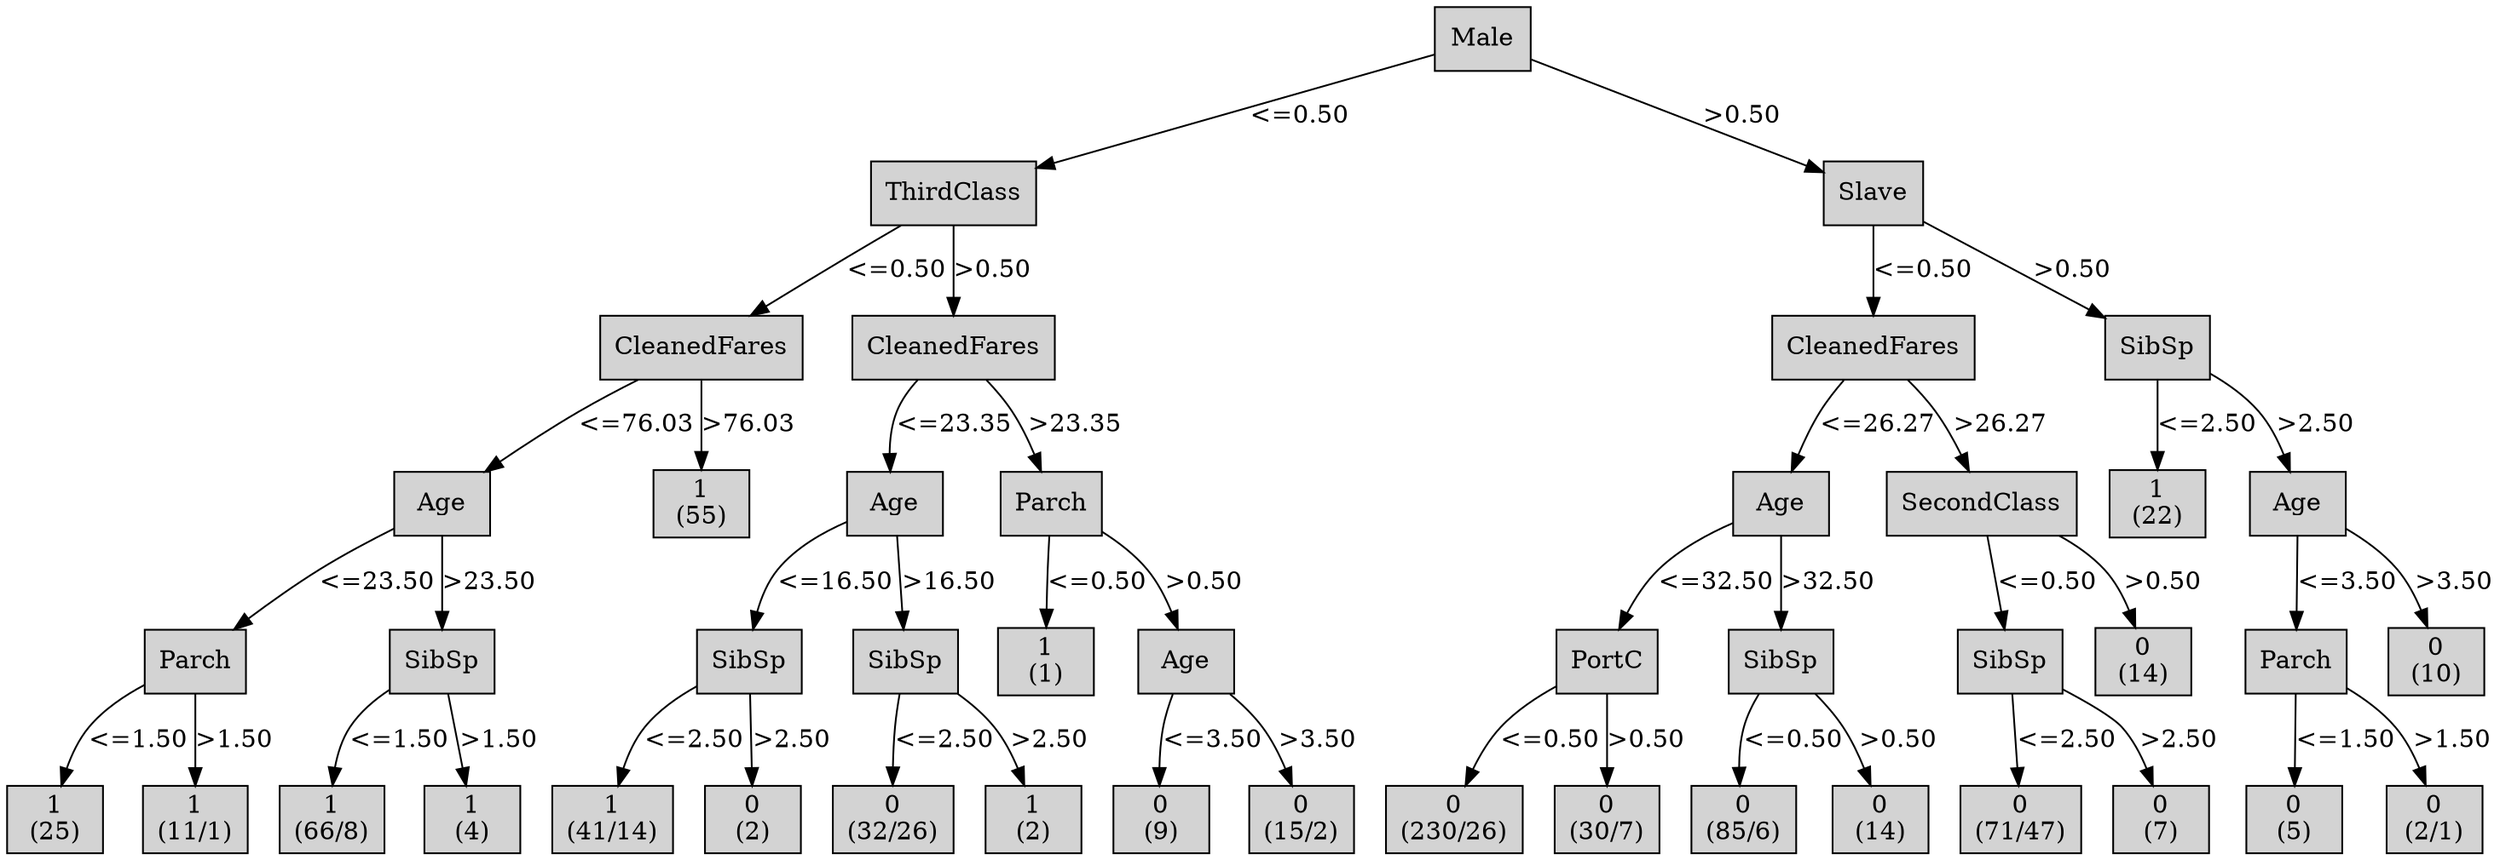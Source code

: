 digraph ID3_Tree {
"0" [shape=box, style=filled, label="Male
", weight=1]
"1" [shape=box, style=filled, label="ThirdClass
", weight=2]
0 -> 1 [ label = "<=0.50"];
"2" [shape=box, style=filled, label="CleanedFares
", weight=3]
1 -> 2 [ label = "<=0.50"];
"3" [shape=box, style=filled, label="Age
", weight=4]
2 -> 3 [ label = "<=76.03"];
"4" [shape=box, style=filled, label="Parch
", weight=5]
3 -> 4 [ label = "<=23.50"];
"5" [shape=box, style=filled, label="1
(25)
", weight=6]
4 -> 5 [ label = "<=1.50"];
"6" [shape=box, style=filled, label="1
(11/1)
", weight=6]
4 -> 6 [ label = ">1.50"];
"7" [shape=box, style=filled, label="SibSp
", weight=5]
3 -> 7 [ label = ">23.50"];
"8" [shape=box, style=filled, label="1
(66/8)
", weight=6]
7 -> 8 [ label = "<=1.50"];
"9" [shape=box, style=filled, label="1
(4)
", weight=6]
7 -> 9 [ label = ">1.50"];
"10" [shape=box, style=filled, label="1
(55)
", weight=4]
2 -> 10 [ label = ">76.03"];
"11" [shape=box, style=filled, label="CleanedFares
", weight=3]
1 -> 11 [ label = ">0.50"];
"12" [shape=box, style=filled, label="Age
", weight=4]
11 -> 12 [ label = "<=23.35"];
"13" [shape=box, style=filled, label="SibSp
", weight=5]
12 -> 13 [ label = "<=16.50"];
"14" [shape=box, style=filled, label="1
(41/14)
", weight=6]
13 -> 14 [ label = "<=2.50"];
"15" [shape=box, style=filled, label="0
(2)
", weight=6]
13 -> 15 [ label = ">2.50"];
"16" [shape=box, style=filled, label="SibSp
", weight=5]
12 -> 16 [ label = ">16.50"];
"17" [shape=box, style=filled, label="0
(32/26)
", weight=6]
16 -> 17 [ label = "<=2.50"];
"18" [shape=box, style=filled, label="1
(2)
", weight=6]
16 -> 18 [ label = ">2.50"];
"19" [shape=box, style=filled, label="Parch
", weight=4]
11 -> 19 [ label = ">23.35"];
"20" [shape=box, style=filled, label="1
(1)
", weight=5]
19 -> 20 [ label = "<=0.50"];
"21" [shape=box, style=filled, label="Age
", weight=5]
19 -> 21 [ label = ">0.50"];
"22" [shape=box, style=filled, label="0
(9)
", weight=6]
21 -> 22 [ label = "<=3.50"];
"23" [shape=box, style=filled, label="0
(15/2)
", weight=6]
21 -> 23 [ label = ">3.50"];
"24" [shape=box, style=filled, label="Slave
", weight=2]
0 -> 24 [ label = ">0.50"];
"25" [shape=box, style=filled, label="CleanedFares
", weight=3]
24 -> 25 [ label = "<=0.50"];
"26" [shape=box, style=filled, label="Age
", weight=4]
25 -> 26 [ label = "<=26.27"];
"27" [shape=box, style=filled, label="PortC
", weight=5]
26 -> 27 [ label = "<=32.50"];
"28" [shape=box, style=filled, label="0
(230/26)
", weight=6]
27 -> 28 [ label = "<=0.50"];
"29" [shape=box, style=filled, label="0
(30/7)
", weight=6]
27 -> 29 [ label = ">0.50"];
"30" [shape=box, style=filled, label="SibSp
", weight=5]
26 -> 30 [ label = ">32.50"];
"31" [shape=box, style=filled, label="0
(85/6)
", weight=6]
30 -> 31 [ label = "<=0.50"];
"32" [shape=box, style=filled, label="0
(14)
", weight=6]
30 -> 32 [ label = ">0.50"];
"33" [shape=box, style=filled, label="SecondClass
", weight=4]
25 -> 33 [ label = ">26.27"];
"34" [shape=box, style=filled, label="SibSp
", weight=5]
33 -> 34 [ label = "<=0.50"];
"35" [shape=box, style=filled, label="0
(71/47)
", weight=6]
34 -> 35 [ label = "<=2.50"];
"36" [shape=box, style=filled, label="0
(7)
", weight=6]
34 -> 36 [ label = ">2.50"];
"37" [shape=box, style=filled, label="0
(14)
", weight=5]
33 -> 37 [ label = ">0.50"];
"38" [shape=box, style=filled, label="SibSp
", weight=3]
24 -> 38 [ label = ">0.50"];
"39" [shape=box, style=filled, label="1
(22)
", weight=4]
38 -> 39 [ label = "<=2.50"];
"40" [shape=box, style=filled, label="Age
", weight=4]
38 -> 40 [ label = ">2.50"];
"41" [shape=box, style=filled, label="Parch
", weight=5]
40 -> 41 [ label = "<=3.50"];
"42" [shape=box, style=filled, label="0
(5)
", weight=6]
41 -> 42 [ label = "<=1.50"];
"43" [shape=box, style=filled, label="0
(2/1)
", weight=6]
41 -> 43 [ label = ">1.50"];
"44" [shape=box, style=filled, label="0
(10)
", weight=5]
40 -> 44 [ label = ">3.50"];
{rank=same; 0;};
{rank=same; 1;24;};
{rank=same; 2;11;25;38;};
{rank=same; 3;10;12;19;26;33;39;40;};
{rank=same; 4;7;13;16;20;21;27;30;34;37;41;44;};
{rank=same; 5;6;8;9;14;15;17;18;22;23;28;29;31;32;35;36;42;43;};
}